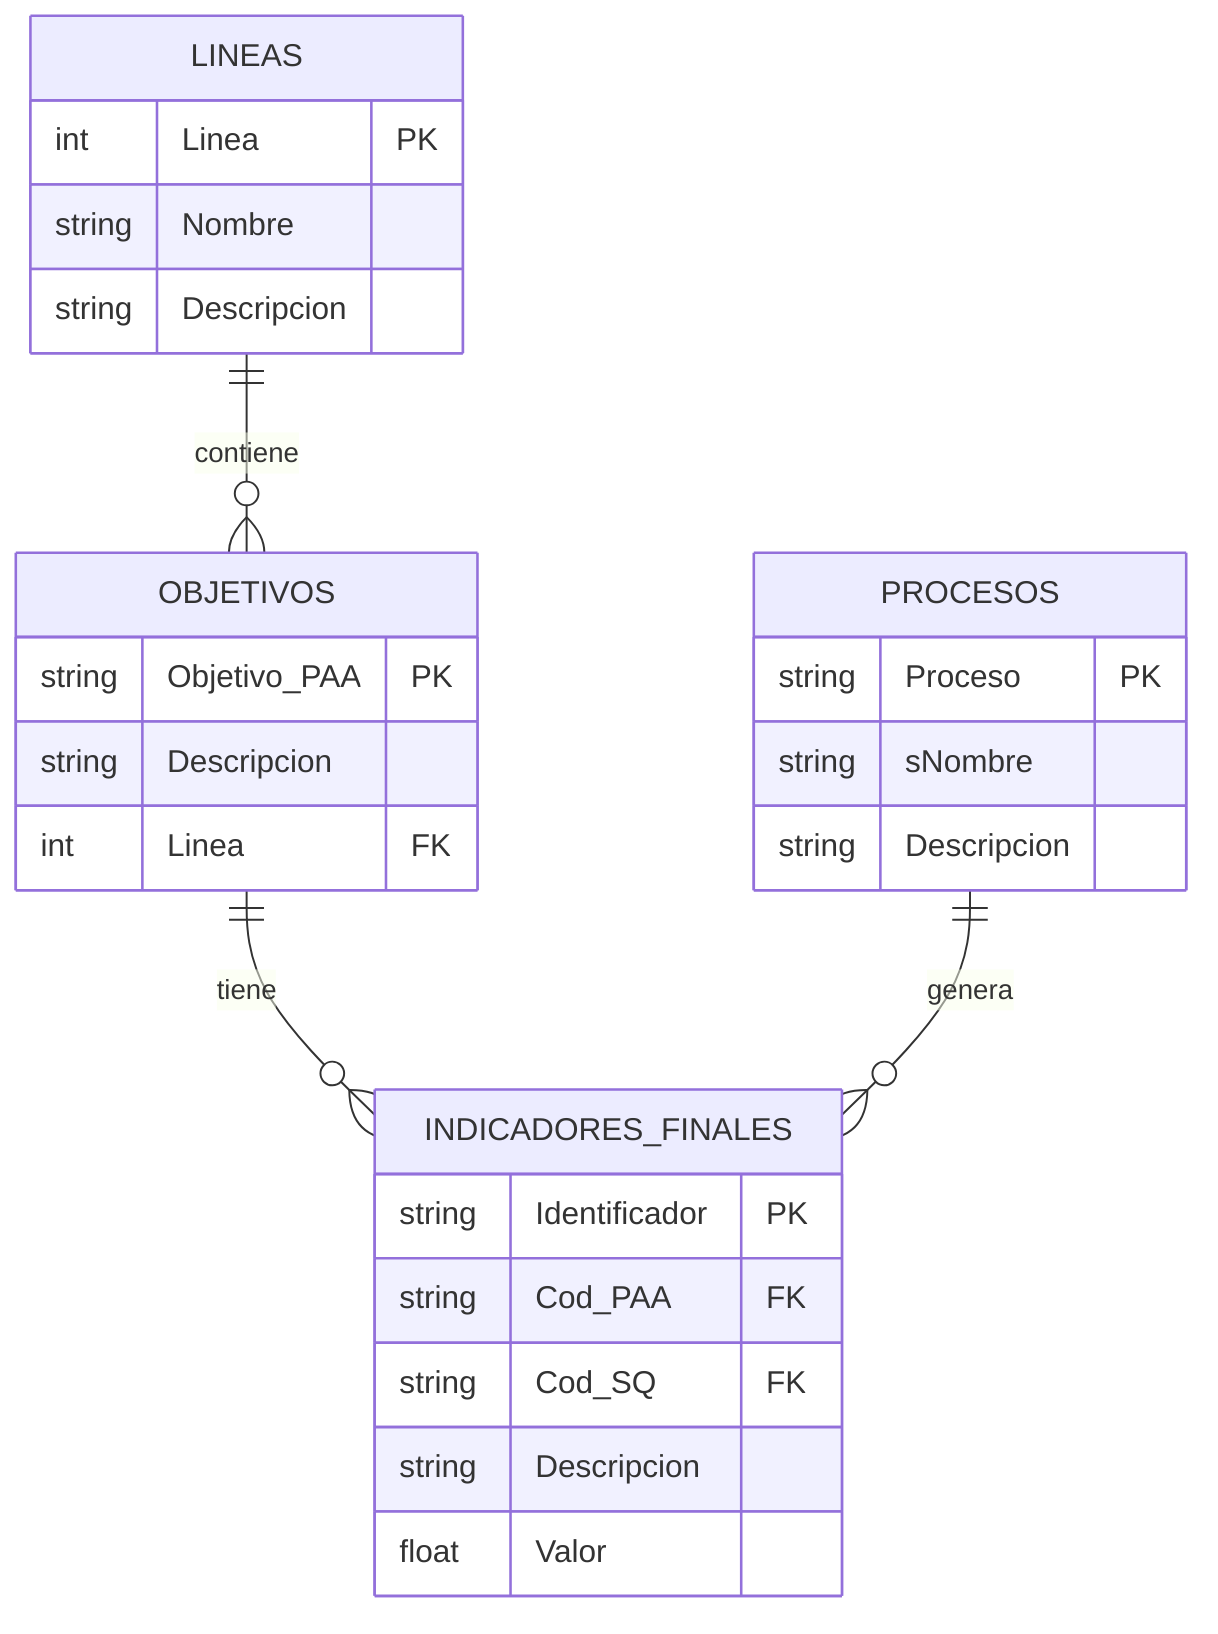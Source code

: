 erDiagram
    LINEAS {
        int Linea PK
        string Nombre
        string Descripcion
    }

    OBJETIVOS {
        string Objetivo_PAA PK
        string Descripcion
        int Linea FK
    }

    INDICADORES_FINALES {
        string Identificador PK
        string Cod_PAA FK
        string Cod_SQ FK
        string Descripcion
        float Valor
    }

    PROCESOS {
        string Proceso PK
        string sNombre
        string Descripcion
    }

    %% Relaciones
    LINEAS ||--o{ OBJETIVOS : contiene
    OBJETIVOS ||--o{ INDICADORES_FINALES : tiene
    PROCESOS ||--o{ INDICADORES_FINALES : genera